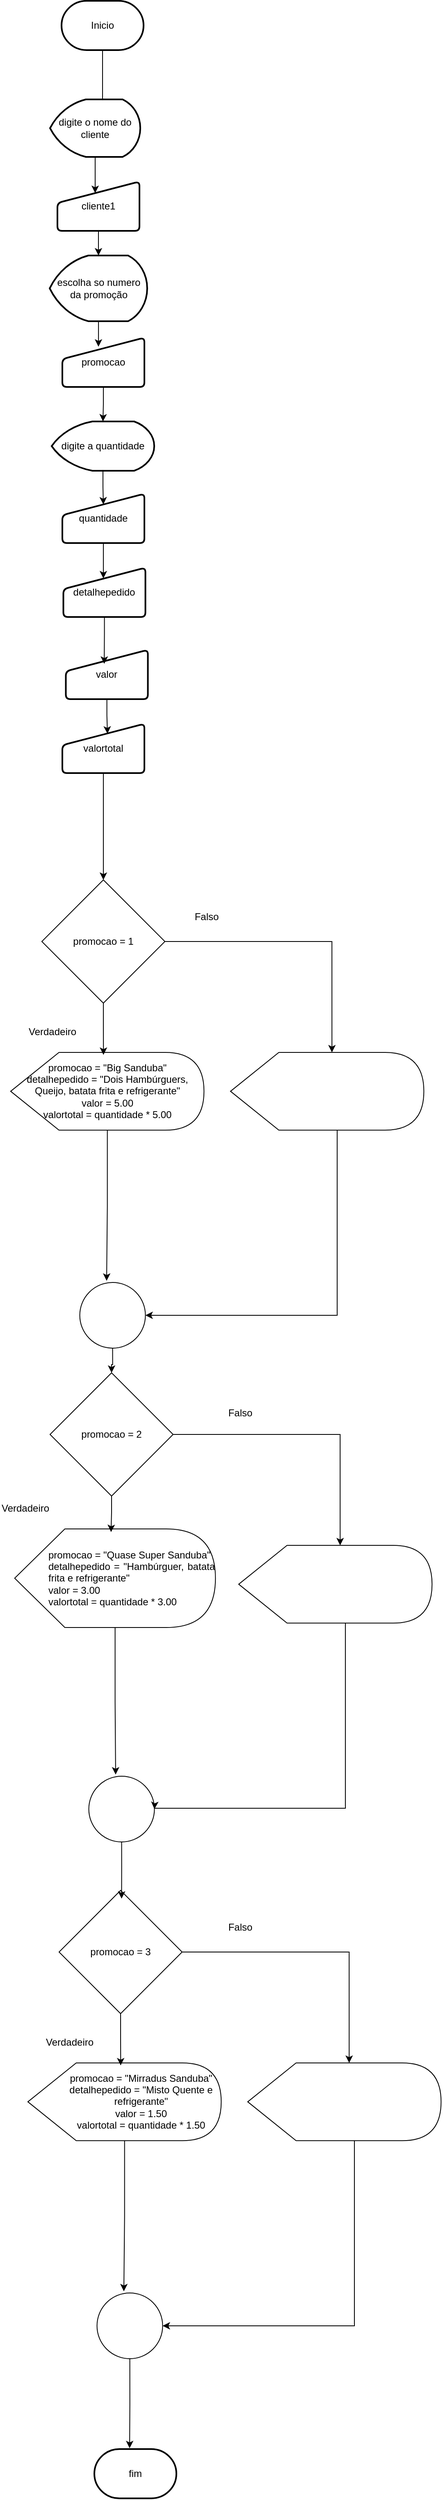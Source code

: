 <mxfile version="24.3.1" type="device">
  <diagram name="Página-1" id="PTaU9UPacZL9F430mjfD">
    <mxGraphModel dx="1386" dy="793" grid="1" gridSize="10" guides="1" tooltips="1" connect="1" arrows="1" fold="1" page="1" pageScale="1" pageWidth="827" pageHeight="1169" math="0" shadow="0">
      <root>
        <mxCell id="0" />
        <mxCell id="1" parent="0" />
        <mxCell id="mTvcn5c1xsZi8lV0LpWr-18" value="" style="edgeStyle=orthogonalEdgeStyle;rounded=0;orthogonalLoop=1;jettySize=auto;html=1;" parent="1" source="mTvcn5c1xsZi8lV0LpWr-16" edge="1">
          <mxGeometry relative="1" as="geometry">
            <mxPoint x="414" y="150" as="targetPoint" />
          </mxGeometry>
        </mxCell>
        <mxCell id="mTvcn5c1xsZi8lV0LpWr-16" value="Inicio" style="strokeWidth=2;html=1;shape=mxgraph.flowchart.terminator;whiteSpace=wrap;" parent="1" vertex="1">
          <mxGeometry x="364" y="20" width="100" height="60" as="geometry" />
        </mxCell>
        <mxCell id="CdlXuyK48Img5EnvGftB-8" value="" style="edgeStyle=orthogonalEdgeStyle;rounded=0;orthogonalLoop=1;jettySize=auto;html=1;" parent="1" source="CdlXuyK48Img5EnvGftB-4" target="CdlXuyK48Img5EnvGftB-7" edge="1">
          <mxGeometry relative="1" as="geometry" />
        </mxCell>
        <mxCell id="CdlXuyK48Img5EnvGftB-4" value="cliente1" style="html=1;strokeWidth=2;shape=manualInput;whiteSpace=wrap;rounded=1;size=26;arcSize=11;" parent="1" vertex="1">
          <mxGeometry x="359" y="240" width="100" height="60" as="geometry" />
        </mxCell>
        <mxCell id="CdlXuyK48Img5EnvGftB-5" value="digite o nome do cliente" style="strokeWidth=2;html=1;shape=mxgraph.flowchart.display;whiteSpace=wrap;" parent="1" vertex="1">
          <mxGeometry x="350" y="140" width="110" height="70" as="geometry" />
        </mxCell>
        <mxCell id="CdlXuyK48Img5EnvGftB-6" style="edgeStyle=orthogonalEdgeStyle;rounded=0;orthogonalLoop=1;jettySize=auto;html=1;entryX=0.46;entryY=0.233;entryDx=0;entryDy=0;entryPerimeter=0;" parent="1" source="CdlXuyK48Img5EnvGftB-5" target="CdlXuyK48Img5EnvGftB-4" edge="1">
          <mxGeometry relative="1" as="geometry" />
        </mxCell>
        <mxCell id="CdlXuyK48Img5EnvGftB-7" value="escolha so numero da promoção" style="strokeWidth=2;html=1;shape=mxgraph.flowchart.display;whiteSpace=wrap;" parent="1" vertex="1">
          <mxGeometry x="349.57" y="330" width="118.86" height="80" as="geometry" />
        </mxCell>
        <mxCell id="CdlXuyK48Img5EnvGftB-9" value="promocao" style="html=1;strokeWidth=2;shape=manualInput;whiteSpace=wrap;rounded=1;size=26;arcSize=11;" parent="1" vertex="1">
          <mxGeometry x="365" y="430" width="100" height="60" as="geometry" />
        </mxCell>
        <mxCell id="CdlXuyK48Img5EnvGftB-10" style="edgeStyle=orthogonalEdgeStyle;rounded=0;orthogonalLoop=1;jettySize=auto;html=1;entryX=0.44;entryY=0.183;entryDx=0;entryDy=0;entryPerimeter=0;" parent="1" source="CdlXuyK48Img5EnvGftB-7" target="CdlXuyK48Img5EnvGftB-9" edge="1">
          <mxGeometry relative="1" as="geometry" />
        </mxCell>
        <mxCell id="CdlXuyK48Img5EnvGftB-11" value="digite a quantidade" style="strokeWidth=2;html=1;shape=mxgraph.flowchart.display;whiteSpace=wrap;" parent="1" vertex="1">
          <mxGeometry x="352" y="532" width="125" height="60" as="geometry" />
        </mxCell>
        <mxCell id="CdlXuyK48Img5EnvGftB-12" value="quantidade" style="html=1;strokeWidth=2;shape=manualInput;whiteSpace=wrap;rounded=1;size=26;arcSize=11;" parent="1" vertex="1">
          <mxGeometry x="365" y="620" width="100" height="60" as="geometry" />
        </mxCell>
        <mxCell id="CdlXuyK48Img5EnvGftB-15" style="edgeStyle=orthogonalEdgeStyle;rounded=0;orthogonalLoop=1;jettySize=auto;html=1;entryX=0.5;entryY=0;entryDx=0;entryDy=0;entryPerimeter=0;" parent="1" source="CdlXuyK48Img5EnvGftB-9" target="CdlXuyK48Img5EnvGftB-11" edge="1">
          <mxGeometry relative="1" as="geometry" />
        </mxCell>
        <mxCell id="CdlXuyK48Img5EnvGftB-16" style="edgeStyle=orthogonalEdgeStyle;rounded=0;orthogonalLoop=1;jettySize=auto;html=1;entryX=0.5;entryY=0.217;entryDx=0;entryDy=0;entryPerimeter=0;" parent="1" source="CdlXuyK48Img5EnvGftB-11" target="CdlXuyK48Img5EnvGftB-12" edge="1">
          <mxGeometry relative="1" as="geometry" />
        </mxCell>
        <mxCell id="CdlXuyK48Img5EnvGftB-17" style="edgeStyle=orthogonalEdgeStyle;rounded=0;orthogonalLoop=1;jettySize=auto;html=1;entryX=0.5;entryY=0;entryDx=0;entryDy=0;entryPerimeter=0;" parent="1" source="CdlXuyK48Img5EnvGftB-12" edge="1">
          <mxGeometry relative="1" as="geometry">
            <mxPoint x="415" y="723" as="targetPoint" />
          </mxGeometry>
        </mxCell>
        <mxCell id="CdlXuyK48Img5EnvGftB-81" style="edgeStyle=orthogonalEdgeStyle;rounded=0;orthogonalLoop=1;jettySize=auto;html=1;entryX=0;entryY=0;entryDx=123.63;entryDy=0;entryPerimeter=0;" parent="1" source="CdlXuyK48Img5EnvGftB-21" target="CdlXuyK48Img5EnvGftB-83" edge="1">
          <mxGeometry relative="1" as="geometry">
            <mxPoint x="660" y="1340" as="targetPoint" />
          </mxGeometry>
        </mxCell>
        <mxCell id="CdlXuyK48Img5EnvGftB-21" value="promocao = 1" style="rhombus;whiteSpace=wrap;html=1;" parent="1" vertex="1">
          <mxGeometry x="340" y="1090" width="150" height="150" as="geometry" />
        </mxCell>
        <mxCell id="CdlXuyK48Img5EnvGftB-26" value="promocao =&amp;nbsp;&quot;Big Sanduba&quot;&lt;div&gt;detalhepedido = &quot;Dois Hambúrguers, Queijo, batata frita e refrigerante&quot;&lt;/div&gt;&lt;div&gt;valor = 5.00&lt;/div&gt;&lt;div&gt;valortotal = quantidade * 5.00&lt;/div&gt;" style="shape=display;whiteSpace=wrap;html=1;" parent="1" vertex="1">
          <mxGeometry x="302" y="1300" width="235.66" height="94.63" as="geometry" />
        </mxCell>
        <mxCell id="CdlXuyK48Img5EnvGftB-69" style="edgeStyle=orthogonalEdgeStyle;rounded=0;orthogonalLoop=1;jettySize=auto;html=1;entryX=0.48;entryY=0.032;entryDx=0;entryDy=0;entryPerimeter=0;" parent="1" source="CdlXuyK48Img5EnvGftB-21" target="CdlXuyK48Img5EnvGftB-26" edge="1">
          <mxGeometry relative="1" as="geometry" />
        </mxCell>
        <mxCell id="CdlXuyK48Img5EnvGftB-70" value="detalhepedido" style="html=1;strokeWidth=2;shape=manualInput;whiteSpace=wrap;rounded=1;size=26;arcSize=11;" parent="1" vertex="1">
          <mxGeometry x="366.25" y="710" width="100" height="60" as="geometry" />
        </mxCell>
        <mxCell id="CdlXuyK48Img5EnvGftB-71" value="valor" style="html=1;strokeWidth=2;shape=manualInput;whiteSpace=wrap;rounded=1;size=26;arcSize=11;" parent="1" vertex="1">
          <mxGeometry x="369.25" y="810" width="100" height="60" as="geometry" />
        </mxCell>
        <mxCell id="CdlXuyK48Img5EnvGftB-80" style="edgeStyle=orthogonalEdgeStyle;rounded=0;orthogonalLoop=1;jettySize=auto;html=1;entryX=0.5;entryY=0;entryDx=0;entryDy=0;" parent="1" source="CdlXuyK48Img5EnvGftB-72" target="CdlXuyK48Img5EnvGftB-21" edge="1">
          <mxGeometry relative="1" as="geometry" />
        </mxCell>
        <mxCell id="CdlXuyK48Img5EnvGftB-72" value="valortotal" style="html=1;strokeWidth=2;shape=manualInput;whiteSpace=wrap;rounded=1;size=26;arcSize=11;" parent="1" vertex="1">
          <mxGeometry x="365" y="900" width="100" height="60" as="geometry" />
        </mxCell>
        <mxCell id="CdlXuyK48Img5EnvGftB-73" style="edgeStyle=orthogonalEdgeStyle;rounded=0;orthogonalLoop=1;jettySize=auto;html=1;entryX=0.468;entryY=0.283;entryDx=0;entryDy=0;entryPerimeter=0;" parent="1" source="CdlXuyK48Img5EnvGftB-70" target="CdlXuyK48Img5EnvGftB-71" edge="1">
          <mxGeometry relative="1" as="geometry" />
        </mxCell>
        <mxCell id="CdlXuyK48Img5EnvGftB-74" style="edgeStyle=orthogonalEdgeStyle;rounded=0;orthogonalLoop=1;jettySize=auto;html=1;entryX=0.55;entryY=0.2;entryDx=0;entryDy=0;entryPerimeter=0;" parent="1" source="CdlXuyK48Img5EnvGftB-71" target="CdlXuyK48Img5EnvGftB-72" edge="1">
          <mxGeometry relative="1" as="geometry" />
        </mxCell>
        <mxCell id="CdlXuyK48Img5EnvGftB-112" value="" style="edgeStyle=orthogonalEdgeStyle;rounded=0;orthogonalLoop=1;jettySize=auto;html=1;" parent="1" source="CdlXuyK48Img5EnvGftB-82" target="CdlXuyK48Img5EnvGftB-105" edge="1">
          <mxGeometry relative="1" as="geometry" />
        </mxCell>
        <mxCell id="CdlXuyK48Img5EnvGftB-82" value="" style="ellipse;whiteSpace=wrap;html=1;aspect=fixed;" parent="1" vertex="1">
          <mxGeometry x="386.25" y="1580" width="80" height="80" as="geometry" />
        </mxCell>
        <mxCell id="CdlXuyK48Img5EnvGftB-88" style="edgeStyle=orthogonalEdgeStyle;rounded=0;orthogonalLoop=1;jettySize=auto;html=1;entryX=1;entryY=0.5;entryDx=0;entryDy=0;" parent="1" source="CdlXuyK48Img5EnvGftB-83" target="CdlXuyK48Img5EnvGftB-82" edge="1">
          <mxGeometry relative="1" as="geometry">
            <Array as="points">
              <mxPoint x="700" y="1620" />
            </Array>
          </mxGeometry>
        </mxCell>
        <mxCell id="CdlXuyK48Img5EnvGftB-83" value="" style="shape=display;whiteSpace=wrap;html=1;" parent="1" vertex="1">
          <mxGeometry x="570" y="1300" width="235.66" height="94.63" as="geometry" />
        </mxCell>
        <mxCell id="CdlXuyK48Img5EnvGftB-87" style="edgeStyle=orthogonalEdgeStyle;rounded=0;orthogonalLoop=1;jettySize=auto;html=1;entryX=0.409;entryY=-0.025;entryDx=0;entryDy=0;entryPerimeter=0;" parent="1" source="CdlXuyK48Img5EnvGftB-26" target="CdlXuyK48Img5EnvGftB-82" edge="1">
          <mxGeometry relative="1" as="geometry" />
        </mxCell>
        <mxCell id="CdlXuyK48Img5EnvGftB-104" style="edgeStyle=orthogonalEdgeStyle;rounded=0;orthogonalLoop=1;jettySize=auto;html=1;entryX=0;entryY=0;entryDx=123.63;entryDy=0;entryPerimeter=0;" parent="1" source="CdlXuyK48Img5EnvGftB-105" target="CdlXuyK48Img5EnvGftB-110" edge="1">
          <mxGeometry relative="1" as="geometry">
            <mxPoint x="670" y="1940" as="targetPoint" />
          </mxGeometry>
        </mxCell>
        <mxCell id="CdlXuyK48Img5EnvGftB-105" value="promocao = 2" style="rhombus;whiteSpace=wrap;html=1;" parent="1" vertex="1">
          <mxGeometry x="350" y="1690" width="150" height="150" as="geometry" />
        </mxCell>
        <mxCell id="CdlXuyK48Img5EnvGftB-106" value="&lt;blockquote style=&quot;margin: 0 0 0 40px; border: none; padding: 0px;&quot;&gt;&lt;div style=&quot;text-align: justify;&quot;&gt;&lt;span style=&quot;background-color: initial;&quot;&gt;promocao =&amp;nbsp;&quot;Quase Super Sanduba&quot;&lt;/span&gt;&lt;/div&gt;&lt;div style=&quot;text-align: justify;&quot;&gt;&lt;span style=&quot;background-color: initial;&quot;&gt;detalhepedido = &quot;Hambúrguer, batata frita e refrigerante&quot;&lt;/span&gt;&lt;/div&gt;&lt;div&gt;&lt;div style=&quot;text-align: justify;&quot;&gt;valor = 3.00&lt;/div&gt;&lt;/div&gt;&lt;div&gt;&lt;div style=&quot;text-align: justify;&quot;&gt;valortotal = quantidade * 3.00&lt;/div&gt;&lt;/div&gt;&lt;/blockquote&gt;" style="shape=display;whiteSpace=wrap;html=1;align=center;" parent="1" vertex="1">
          <mxGeometry x="306.88" y="1880" width="244.75" height="120" as="geometry" />
        </mxCell>
        <mxCell id="CdlXuyK48Img5EnvGftB-107" style="edgeStyle=orthogonalEdgeStyle;rounded=0;orthogonalLoop=1;jettySize=auto;html=1;entryX=0.48;entryY=0.032;entryDx=0;entryDy=0;entryPerimeter=0;" parent="1" source="CdlXuyK48Img5EnvGftB-105" target="CdlXuyK48Img5EnvGftB-106" edge="1">
          <mxGeometry relative="1" as="geometry" />
        </mxCell>
        <mxCell id="CdlXuyK48Img5EnvGftB-108" value="" style="ellipse;whiteSpace=wrap;html=1;aspect=fixed;" parent="1" vertex="1">
          <mxGeometry x="397.25" y="2181" width="80" height="80" as="geometry" />
        </mxCell>
        <mxCell id="CdlXuyK48Img5EnvGftB-109" style="edgeStyle=orthogonalEdgeStyle;rounded=0;orthogonalLoop=1;jettySize=auto;html=1;entryX=1;entryY=0.5;entryDx=0;entryDy=0;" parent="1" source="CdlXuyK48Img5EnvGftB-110" target="CdlXuyK48Img5EnvGftB-108" edge="1">
          <mxGeometry relative="1" as="geometry">
            <Array as="points">
              <mxPoint x="710" y="2220" />
            </Array>
          </mxGeometry>
        </mxCell>
        <mxCell id="CdlXuyK48Img5EnvGftB-110" value="" style="shape=display;whiteSpace=wrap;html=1;" parent="1" vertex="1">
          <mxGeometry x="580" y="1900" width="235.66" height="94.63" as="geometry" />
        </mxCell>
        <mxCell id="CdlXuyK48Img5EnvGftB-111" style="edgeStyle=orthogonalEdgeStyle;rounded=0;orthogonalLoop=1;jettySize=auto;html=1;entryX=0.409;entryY=-0.025;entryDx=0;entryDy=0;entryPerimeter=0;" parent="1" source="CdlXuyK48Img5EnvGftB-106" target="CdlXuyK48Img5EnvGftB-108" edge="1">
          <mxGeometry relative="1" as="geometry" />
        </mxCell>
        <mxCell id="CdlXuyK48Img5EnvGftB-113" style="edgeStyle=orthogonalEdgeStyle;rounded=0;orthogonalLoop=1;jettySize=auto;html=1;entryX=0;entryY=0;entryDx=123.63;entryDy=0;entryPerimeter=0;" parent="1" source="CdlXuyK48Img5EnvGftB-114" target="CdlXuyK48Img5EnvGftB-119" edge="1">
          <mxGeometry relative="1" as="geometry">
            <mxPoint x="681" y="2570" as="targetPoint" />
          </mxGeometry>
        </mxCell>
        <mxCell id="CdlXuyK48Img5EnvGftB-114" value="promocao = 3" style="rhombus;whiteSpace=wrap;html=1;" parent="1" vertex="1">
          <mxGeometry x="361" y="2320" width="150" height="150" as="geometry" />
        </mxCell>
        <mxCell id="CdlXuyK48Img5EnvGftB-115" value="&lt;blockquote style=&quot;margin: 0 0 0 40px; border: none; padding: 0px;&quot;&gt;promocao =&amp;nbsp;&quot;Mirradus Sanduba&quot;&lt;div&gt;detalhepedido = &quot;Misto Quente e refrigerante&quot;&lt;/div&gt;&lt;div&gt;valor = 1.50&lt;/div&gt;&lt;div&gt;valortotal = quantidade * 1.50&lt;/div&gt;&lt;/blockquote&gt;" style="shape=display;whiteSpace=wrap;html=1;" parent="1" vertex="1">
          <mxGeometry x="323" y="2530" width="235.66" height="94.63" as="geometry" />
        </mxCell>
        <mxCell id="CdlXuyK48Img5EnvGftB-116" style="edgeStyle=orthogonalEdgeStyle;rounded=0;orthogonalLoop=1;jettySize=auto;html=1;entryX=0.48;entryY=0.032;entryDx=0;entryDy=0;entryPerimeter=0;" parent="1" source="CdlXuyK48Img5EnvGftB-114" target="CdlXuyK48Img5EnvGftB-115" edge="1">
          <mxGeometry relative="1" as="geometry" />
        </mxCell>
        <mxCell id="CdlXuyK48Img5EnvGftB-117" value="" style="ellipse;whiteSpace=wrap;html=1;aspect=fixed;" parent="1" vertex="1">
          <mxGeometry x="407.25" y="2810" width="80" height="80" as="geometry" />
        </mxCell>
        <mxCell id="CdlXuyK48Img5EnvGftB-118" style="edgeStyle=orthogonalEdgeStyle;rounded=0;orthogonalLoop=1;jettySize=auto;html=1;entryX=1;entryY=0.5;entryDx=0;entryDy=0;" parent="1" source="CdlXuyK48Img5EnvGftB-119" target="CdlXuyK48Img5EnvGftB-117" edge="1">
          <mxGeometry relative="1" as="geometry">
            <Array as="points">
              <mxPoint x="721" y="2850" />
            </Array>
          </mxGeometry>
        </mxCell>
        <mxCell id="CdlXuyK48Img5EnvGftB-119" value="" style="shape=display;whiteSpace=wrap;html=1;" parent="1" vertex="1">
          <mxGeometry x="591" y="2530" width="235.66" height="94.63" as="geometry" />
        </mxCell>
        <mxCell id="CdlXuyK48Img5EnvGftB-120" style="edgeStyle=orthogonalEdgeStyle;rounded=0;orthogonalLoop=1;jettySize=auto;html=1;entryX=0.409;entryY=-0.025;entryDx=0;entryDy=0;entryPerimeter=0;" parent="1" source="CdlXuyK48Img5EnvGftB-115" target="CdlXuyK48Img5EnvGftB-117" edge="1">
          <mxGeometry relative="1" as="geometry" />
        </mxCell>
        <mxCell id="CdlXuyK48Img5EnvGftB-122" style="edgeStyle=orthogonalEdgeStyle;rounded=0;orthogonalLoop=1;jettySize=auto;html=1;entryX=0.508;entryY=0.067;entryDx=0;entryDy=0;entryPerimeter=0;" parent="1" source="CdlXuyK48Img5EnvGftB-108" target="CdlXuyK48Img5EnvGftB-114" edge="1">
          <mxGeometry relative="1" as="geometry" />
        </mxCell>
        <mxCell id="CdlXuyK48Img5EnvGftB-123" value="fim" style="strokeWidth=2;html=1;shape=mxgraph.flowchart.terminator;whiteSpace=wrap;" parent="1" vertex="1">
          <mxGeometry x="404" y="3000" width="100" height="60" as="geometry" />
        </mxCell>
        <mxCell id="CdlXuyK48Img5EnvGftB-124" style="edgeStyle=orthogonalEdgeStyle;rounded=0;orthogonalLoop=1;jettySize=auto;html=1;entryX=0.43;entryY=-0.017;entryDx=0;entryDy=0;entryPerimeter=0;" parent="1" source="CdlXuyK48Img5EnvGftB-117" target="CdlXuyK48Img5EnvGftB-123" edge="1">
          <mxGeometry relative="1" as="geometry" />
        </mxCell>
        <mxCell id="aACwh-ck-DLV80PcLwUr-1" value="Verdadeiro" style="text;html=1;align=center;verticalAlign=middle;whiteSpace=wrap;rounded=0;" vertex="1" parent="1">
          <mxGeometry x="323" y="1260" width="60" height="30" as="geometry" />
        </mxCell>
        <mxCell id="aACwh-ck-DLV80PcLwUr-2" value="Falso" style="text;html=1;align=center;verticalAlign=middle;whiteSpace=wrap;rounded=0;" vertex="1" parent="1">
          <mxGeometry x="511" y="1120" width="60" height="30" as="geometry" />
        </mxCell>
        <mxCell id="aACwh-ck-DLV80PcLwUr-3" value="Verdadeiro" style="text;html=1;align=center;verticalAlign=middle;whiteSpace=wrap;rounded=0;" vertex="1" parent="1">
          <mxGeometry x="289.57" y="1840" width="60" height="30" as="geometry" />
        </mxCell>
        <mxCell id="aACwh-ck-DLV80PcLwUr-4" value="Verdadeiro" style="text;html=1;align=center;verticalAlign=middle;whiteSpace=wrap;rounded=0;" vertex="1" parent="1">
          <mxGeometry x="344" y="2490" width="60" height="30" as="geometry" />
        </mxCell>
        <mxCell id="aACwh-ck-DLV80PcLwUr-6" value="Falso" style="text;html=1;align=center;verticalAlign=middle;whiteSpace=wrap;rounded=0;" vertex="1" parent="1">
          <mxGeometry x="551.63" y="1724" width="60" height="30" as="geometry" />
        </mxCell>
        <mxCell id="aACwh-ck-DLV80PcLwUr-7" value="Falso" style="text;html=1;align=center;verticalAlign=middle;whiteSpace=wrap;rounded=0;" vertex="1" parent="1">
          <mxGeometry x="551.63" y="2350" width="60" height="30" as="geometry" />
        </mxCell>
      </root>
    </mxGraphModel>
  </diagram>
</mxfile>
